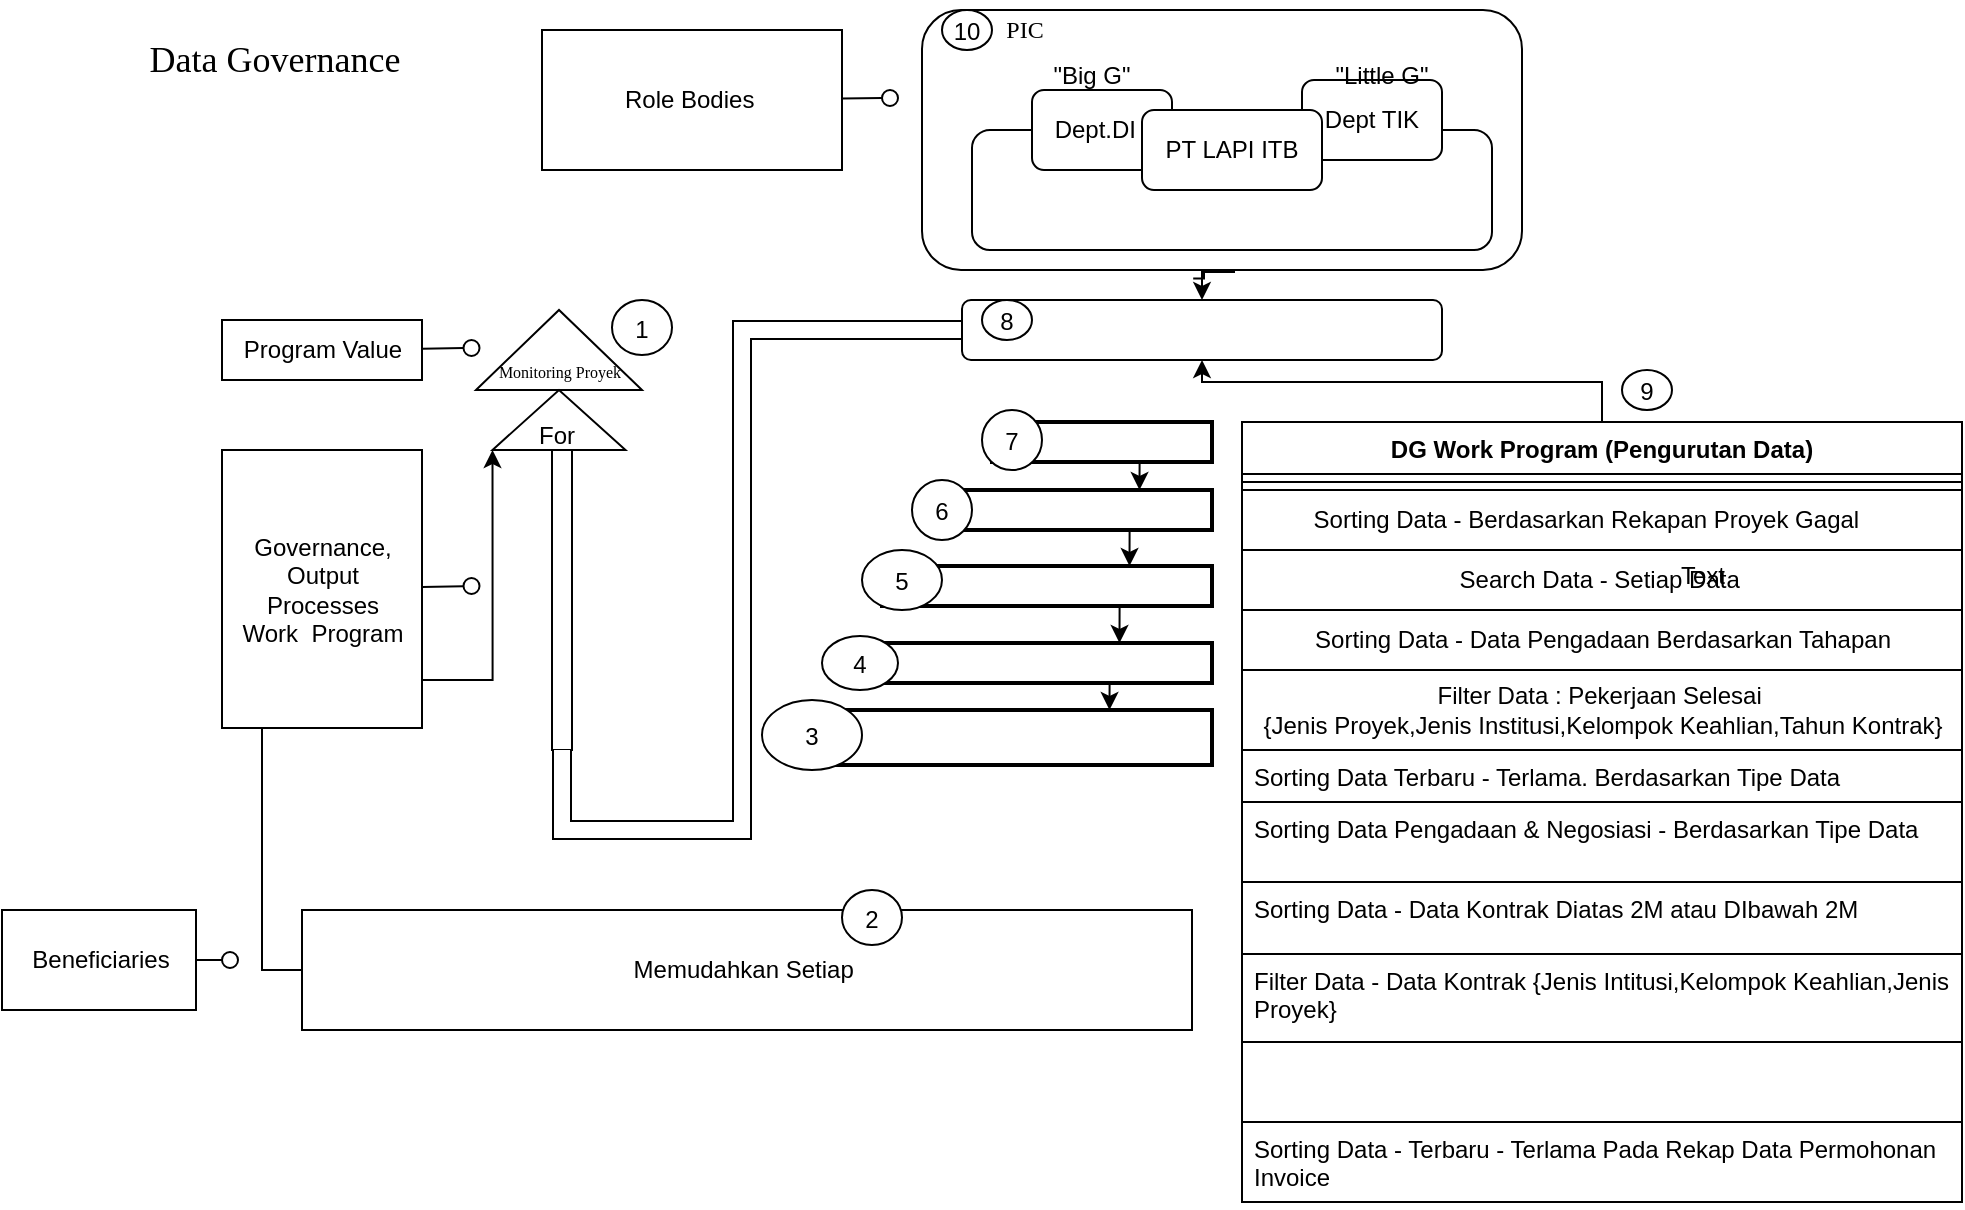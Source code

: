 <mxfile version="24.9.0">
  <diagram name="Page-1" id="YjU8-zHaeqy098PbflD1">
    <mxGraphModel dx="1293" dy="525" grid="1" gridSize="10" guides="1" tooltips="1" connect="1" arrows="1" fold="1" page="1" pageScale="1" pageWidth="850" pageHeight="1100" math="0" shadow="0">
      <root>
        <mxCell id="0" />
        <mxCell id="1" parent="0" />
        <mxCell id="8Xkw_pBzQrpl9iHLKD2P-1" value="&lt;font style=&quot;font-size: 18px;&quot; face=&quot;Times New Roman&quot;&gt;Data Governance&lt;/font&gt;" style="text;html=1;align=center;verticalAlign=middle;whiteSpace=wrap;rounded=0;" parent="1" vertex="1">
          <mxGeometry x="220" y="430" width="133" height="50" as="geometry" />
        </mxCell>
        <mxCell id="8Xkw_pBzQrpl9iHLKD2P-3" value="" style="verticalLabelPosition=bottom;verticalAlign=top;html=1;shape=mxgraph.basic.acute_triangle;dx=0.5;" parent="1" vertex="1">
          <mxGeometry x="387" y="580" width="83" height="40" as="geometry" />
        </mxCell>
        <mxCell id="8Xkw_pBzQrpl9iHLKD2P-4" value="&lt;font face=&quot;Times New Roman&quot; style=&quot;font-size: 8px;&quot;&gt;Monitoring Proyek&lt;/font&gt;" style="text;html=1;align=center;verticalAlign=middle;whiteSpace=wrap;rounded=0;" parent="1" vertex="1">
          <mxGeometry x="388.75" y="610" width="79.5" as="geometry" />
        </mxCell>
        <mxCell id="8Xkw_pBzQrpl9iHLKD2P-11" value="" style="verticalLabelPosition=bottom;verticalAlign=top;html=1;shape=mxgraph.basic.acute_triangle;dx=0.5;" parent="1" vertex="1">
          <mxGeometry x="395.25" y="620" width="66.5" height="30" as="geometry" />
        </mxCell>
        <mxCell id="8Xkw_pBzQrpl9iHLKD2P-17" value="" style="html=1;points=[[0,0,0,0,5],[0,1,0,0,-5],[1,0,0,0,5],[1,1,0,0,-5]];perimeter=orthogonalPerimeter;outlineConnect=0;targetShapes=umlLifeline;portConstraint=eastwest;newEdgeStyle={&quot;curved&quot;:0,&quot;rounded&quot;:0};" parent="1" vertex="1">
          <mxGeometry x="425" y="650" width="10" height="150" as="geometry" />
        </mxCell>
        <mxCell id="8Xkw_pBzQrpl9iHLKD2P-26" value="" style="shape=filledEdge;curved=0;rounded=0;fixDash=1;endArrow=none;strokeWidth=10;fillColor=#ffffff;edgeStyle=orthogonalEdgeStyle;html=1;" parent="1" source="8Xkw_pBzQrpl9iHLKD2P-17" edge="1">
          <mxGeometry width="60" height="40" relative="1" as="geometry">
            <mxPoint x="430" y="810" as="sourcePoint" />
            <mxPoint x="630" y="590" as="targetPoint" />
            <Array as="points">
              <mxPoint x="430" y="840" />
              <mxPoint x="520" y="840" />
              <mxPoint x="520" y="590" />
            </Array>
          </mxGeometry>
        </mxCell>
        <mxCell id="8Xkw_pBzQrpl9iHLKD2P-28" value="" style="rounded=1;whiteSpace=wrap;html=1;fontFamily=Times New Roman;" parent="1" vertex="1">
          <mxGeometry x="630" y="575" width="240" height="30" as="geometry" />
        </mxCell>
        <mxCell id="8Xkw_pBzQrpl9iHLKD2P-35" value="" style="edgeStyle=orthogonalEdgeStyle;rounded=0;orthogonalLoop=1;jettySize=auto;html=1;exitX=0.452;exitY=1.033;exitDx=0;exitDy=0;exitPerimeter=0;" parent="1" source="8Xkw_pBzQrpl9iHLKD2P-30" target="8Xkw_pBzQrpl9iHLKD2P-28" edge="1">
          <mxGeometry relative="1" as="geometry">
            <mxPoint x="765" y="540" as="sourcePoint" />
            <Array as="points">
              <mxPoint x="751" y="540" />
              <mxPoint x="766" y="540" />
              <mxPoint x="766" y="561" />
              <mxPoint x="750" y="561" />
            </Array>
          </mxGeometry>
        </mxCell>
        <mxCell id="8Xkw_pBzQrpl9iHLKD2P-30" value="" style="rounded=1;whiteSpace=wrap;html=1;" parent="1" vertex="1">
          <mxGeometry x="610" y="430" width="300" height="130" as="geometry" />
        </mxCell>
        <mxCell id="8Xkw_pBzQrpl9iHLKD2P-60" style="edgeStyle=orthogonalEdgeStyle;rounded=0;orthogonalLoop=1;jettySize=auto;html=1;exitX=0.5;exitY=0;exitDx=0;exitDy=0;entryX=0.5;entryY=0;entryDx=0;entryDy=0;" parent="1" source="8Xkw_pBzQrpl9iHLKD2P-31" target="8Xkw_pBzQrpl9iHLKD2P-34" edge="1">
          <mxGeometry relative="1" as="geometry" />
        </mxCell>
        <mxCell id="8Xkw_pBzQrpl9iHLKD2P-31" value="" style="rounded=1;whiteSpace=wrap;html=1;" parent="1" vertex="1">
          <mxGeometry x="635" y="490" width="260" height="60" as="geometry" />
        </mxCell>
        <mxCell id="8Xkw_pBzQrpl9iHLKD2P-32" value="Dept.DI&amp;nbsp;&amp;nbsp;" style="rounded=1;whiteSpace=wrap;html=1;" parent="1" vertex="1">
          <mxGeometry x="665" y="470" width="70" height="40" as="geometry" />
        </mxCell>
        <mxCell id="8Xkw_pBzQrpl9iHLKD2P-33" value="Dept TIK" style="rounded=1;whiteSpace=wrap;html=1;" parent="1" vertex="1">
          <mxGeometry x="800" y="465" width="70" height="40" as="geometry" />
        </mxCell>
        <mxCell id="8Xkw_pBzQrpl9iHLKD2P-34" value="PT LAPI ITB" style="rounded=1;whiteSpace=wrap;html=1;" parent="1" vertex="1">
          <mxGeometry x="720" y="480" width="90" height="40" as="geometry" />
        </mxCell>
        <mxCell id="8Xkw_pBzQrpl9iHLKD2P-53" style="edgeStyle=orthogonalEdgeStyle;rounded=0;orthogonalLoop=1;jettySize=auto;html=1;exitX=0.5;exitY=0;exitDx=0;exitDy=0;" parent="1" source="8Xkw_pBzQrpl9iHLKD2P-38" target="8Xkw_pBzQrpl9iHLKD2P-28" edge="1">
          <mxGeometry relative="1" as="geometry" />
        </mxCell>
        <mxCell id="8Xkw_pBzQrpl9iHLKD2P-38" value="DG Work Program (Pengurutan Data)" style="swimlane;fontStyle=1;align=center;verticalAlign=top;childLayout=stackLayout;horizontal=1;startSize=26;horizontalStack=0;resizeParent=1;resizeParentMax=0;resizeLast=0;collapsible=1;marginBottom=0;whiteSpace=wrap;html=1;" parent="1" vertex="1">
          <mxGeometry x="770" y="636" width="360" height="390" as="geometry">
            <mxRectangle x="680" y="700" width="100" height="30" as="alternateBounds" />
          </mxGeometry>
        </mxCell>
        <mxCell id="aRoDKcgYvZoyDMEqq8Cw-15" style="line;strokeWidth=1;fillColor=none;align=left;verticalAlign=middle;spacingTop=-1;spacingLeft=3;spacingRight=3;rotatable=0;labelPosition=right;points=[];portConstraint=eastwest;strokeColor=inherit;" vertex="1" parent="8Xkw_pBzQrpl9iHLKD2P-38">
          <mxGeometry y="26" width="360" height="8" as="geometry" />
        </mxCell>
        <mxCell id="aRoDKcgYvZoyDMEqq8Cw-11" value="Sorting Data - Berdasarkan Rekapan Proyek Gagal&amp;nbsp; &amp;nbsp; &amp;nbsp;" style="text;html=1;align=center;verticalAlign=middle;resizable=0;points=[];autosize=1;strokeColor=default;fillColor=none;" vertex="1" parent="8Xkw_pBzQrpl9iHLKD2P-38">
          <mxGeometry y="34" width="360" height="30" as="geometry" />
        </mxCell>
        <mxCell id="aRoDKcgYvZoyDMEqq8Cw-8" value="Search Data - Setiap Data&amp;nbsp;" style="text;html=1;align=center;verticalAlign=middle;resizable=0;points=[];autosize=1;strokeColor=default;fillColor=none;" vertex="1" parent="8Xkw_pBzQrpl9iHLKD2P-38">
          <mxGeometry y="64" width="360" height="30" as="geometry" />
        </mxCell>
        <mxCell id="aRoDKcgYvZoyDMEqq8Cw-10" value="Sorting Data - Data Pengadaan Berdasarkan Tahapan" style="text;html=1;align=center;verticalAlign=middle;resizable=0;points=[];autosize=1;strokeColor=default;fillColor=none;" vertex="1" parent="8Xkw_pBzQrpl9iHLKD2P-38">
          <mxGeometry y="94" width="360" height="30" as="geometry" />
        </mxCell>
        <mxCell id="aRoDKcgYvZoyDMEqq8Cw-13" value="Filter Data : Pekerjaan Selesai&amp;nbsp;&lt;div&gt;{Jenis Proyek,Jenis Institusi,Kelompok Keahlian,Tahun Kontrak}&lt;/div&gt;" style="text;html=1;align=center;verticalAlign=middle;resizable=0;points=[];autosize=1;strokeColor=none;fillColor=none;" vertex="1" parent="8Xkw_pBzQrpl9iHLKD2P-38">
          <mxGeometry y="124" width="360" height="40" as="geometry" />
        </mxCell>
        <mxCell id="8Xkw_pBzQrpl9iHLKD2P-42" value="Sorting Data Terbaru - Terlama. Berdasarkan Tipe Data&amp;nbsp;" style="text;strokeColor=default;fillColor=none;align=left;verticalAlign=top;spacingLeft=4;spacingRight=4;overflow=hidden;rotatable=0;points=[[0,0.5],[1,0.5]];portConstraint=eastwest;whiteSpace=wrap;html=1;strokeWidth=1;" parent="8Xkw_pBzQrpl9iHLKD2P-38" vertex="1">
          <mxGeometry y="164" width="360" height="26" as="geometry" />
        </mxCell>
        <mxCell id="8Xkw_pBzQrpl9iHLKD2P-43" value="Sorting Data Pengadaan &amp;amp; Negosiasi - Berdasarkan Tipe Data&amp;nbsp;" style="text;align=left;verticalAlign=top;spacingLeft=4;spacingRight=4;overflow=hidden;rotatable=0;points=[[0,0.5],[1,0.5]];portConstraint=eastwest;whiteSpace=wrap;html=1;strokeWidth=1;strokeColor=default;" parent="8Xkw_pBzQrpl9iHLKD2P-38" vertex="1">
          <mxGeometry y="190" width="360" height="40" as="geometry" />
        </mxCell>
        <mxCell id="8Xkw_pBzQrpl9iHLKD2P-41" value="Sorting Data - Data Kontrak Diatas 2M atau DIbawah 2M" style="text;strokeColor=default;fillColor=none;align=left;verticalAlign=top;spacingLeft=4;spacingRight=4;overflow=hidden;rotatable=0;points=[[0,0.5],[1,0.5]];portConstraint=eastwest;whiteSpace=wrap;html=1;strokeWidth=1;" parent="8Xkw_pBzQrpl9iHLKD2P-38" vertex="1">
          <mxGeometry y="230" width="360" height="36" as="geometry" />
        </mxCell>
        <mxCell id="aRoDKcgYvZoyDMEqq8Cw-6" value="Filter Data - Data Kontrak {Jenis Intitusi,Kelompok Keahlian,Jenis Proyek}" style="text;strokeColor=default;fillColor=none;align=left;verticalAlign=top;spacingLeft=4;spacingRight=4;overflow=hidden;rotatable=0;points=[[0,0.5],[1,0.5]];portConstraint=eastwest;whiteSpace=wrap;html=1;strokeWidth=1;" vertex="1" parent="8Xkw_pBzQrpl9iHLKD2P-38">
          <mxGeometry y="266" width="360" height="44" as="geometry" />
        </mxCell>
        <mxCell id="aRoDKcgYvZoyDMEqq8Cw-20" style="text;strokeColor=default;fillColor=none;align=left;verticalAlign=top;spacingLeft=4;spacingRight=4;overflow=hidden;rotatable=0;points=[[0,0.5],[1,0.5]];portConstraint=eastwest;whiteSpace=wrap;html=1;strokeWidth=1;" vertex="1" parent="8Xkw_pBzQrpl9iHLKD2P-38">
          <mxGeometry y="310" width="360" height="40" as="geometry" />
        </mxCell>
        <mxCell id="8Xkw_pBzQrpl9iHLKD2P-44" value="Sorting Data - Terbaru - Terlama Pada Rekap Data Permohonan Invoice&amp;nbsp;" style="text;strokeColor=none;fillColor=none;align=left;verticalAlign=top;spacingLeft=4;spacingRight=4;overflow=hidden;rotatable=0;points=[[0,0.5],[1,0.5]];portConstraint=eastwest;whiteSpace=wrap;html=1;strokeWidth=1;" parent="8Xkw_pBzQrpl9iHLKD2P-38" vertex="1">
          <mxGeometry y="350" width="360" height="40" as="geometry" />
        </mxCell>
        <mxCell id="8Xkw_pBzQrpl9iHLKD2P-54" style="edgeStyle=orthogonalEdgeStyle;rounded=0;orthogonalLoop=1;jettySize=auto;html=1;exitX=0.5;exitY=1;exitDx=0;exitDy=0;entryX=0.75;entryY=0;entryDx=0;entryDy=0;" parent="1" source="8Xkw_pBzQrpl9iHLKD2P-46" target="8Xkw_pBzQrpl9iHLKD2P-47" edge="1">
          <mxGeometry relative="1" as="geometry" />
        </mxCell>
        <mxCell id="8Xkw_pBzQrpl9iHLKD2P-46" value="" style="swimlane;html=1;startSize=20;fontStyle=0;collapsible=0;horizontal=0;swimlaneLine=1;swimlaneFillColor=#ffffff;strokeWidth=2;whiteSpace=wrap;" parent="1" vertex="1">
          <mxGeometry x="645" y="636" width="110" height="20" as="geometry" />
        </mxCell>
        <mxCell id="8Xkw_pBzQrpl9iHLKD2P-85" value="7" style="ellipse;" parent="8Xkw_pBzQrpl9iHLKD2P-46" vertex="1">
          <mxGeometry x="-5" y="-6" width="30" height="30" as="geometry" />
        </mxCell>
        <mxCell id="8Xkw_pBzQrpl9iHLKD2P-55" style="edgeStyle=orthogonalEdgeStyle;rounded=0;orthogonalLoop=1;jettySize=auto;html=1;exitX=0.75;exitY=1;exitDx=0;exitDy=0;entryX=0.75;entryY=0;entryDx=0;entryDy=0;" parent="1" source="8Xkw_pBzQrpl9iHLKD2P-47" target="8Xkw_pBzQrpl9iHLKD2P-48" edge="1">
          <mxGeometry relative="1" as="geometry" />
        </mxCell>
        <mxCell id="8Xkw_pBzQrpl9iHLKD2P-47" value="" style="swimlane;html=1;startSize=20;fontStyle=0;collapsible=0;horizontal=0;swimlaneLine=1;swimlaneFillColor=#ffffff;strokeWidth=2;whiteSpace=wrap;" parent="1" vertex="1">
          <mxGeometry x="610" y="670" width="145" height="20" as="geometry" />
        </mxCell>
        <mxCell id="8Xkw_pBzQrpl9iHLKD2P-56" style="edgeStyle=orthogonalEdgeStyle;rounded=0;orthogonalLoop=1;jettySize=auto;html=1;exitX=0.75;exitY=1;exitDx=0;exitDy=0;entryX=0.75;entryY=0;entryDx=0;entryDy=0;" parent="1" source="8Xkw_pBzQrpl9iHLKD2P-48" target="8Xkw_pBzQrpl9iHLKD2P-49" edge="1">
          <mxGeometry relative="1" as="geometry" />
        </mxCell>
        <mxCell id="8Xkw_pBzQrpl9iHLKD2P-48" value="" style="swimlane;html=1;startSize=20;fontStyle=0;collapsible=0;horizontal=0;swimlaneLine=1;swimlaneFillColor=#ffffff;strokeWidth=2;whiteSpace=wrap;" parent="1" vertex="1">
          <mxGeometry x="590" y="708" width="165" height="20" as="geometry" />
        </mxCell>
        <mxCell id="8Xkw_pBzQrpl9iHLKD2P-57" style="edgeStyle=orthogonalEdgeStyle;rounded=0;orthogonalLoop=1;jettySize=auto;html=1;exitX=0.75;exitY=1;exitDx=0;exitDy=0;entryX=0.75;entryY=0;entryDx=0;entryDy=0;" parent="1" source="8Xkw_pBzQrpl9iHLKD2P-49" target="8Xkw_pBzQrpl9iHLKD2P-50" edge="1">
          <mxGeometry relative="1" as="geometry" />
        </mxCell>
        <mxCell id="8Xkw_pBzQrpl9iHLKD2P-49" value="" style="swimlane;html=1;startSize=20;fontStyle=0;collapsible=0;horizontal=0;swimlaneLine=1;swimlaneFillColor=#ffffff;strokeWidth=2;whiteSpace=wrap;" parent="1" vertex="1">
          <mxGeometry x="570" y="746.5" width="185" height="20" as="geometry" />
        </mxCell>
        <mxCell id="8Xkw_pBzQrpl9iHLKD2P-50" value="" style="swimlane;html=1;startSize=20;fontStyle=0;collapsible=0;horizontal=0;swimlaneLine=1;swimlaneFillColor=#ffffff;strokeWidth=2;whiteSpace=wrap;" parent="1" vertex="1">
          <mxGeometry x="550" y="780" width="205" height="27.5" as="geometry" />
        </mxCell>
        <mxCell id="8Xkw_pBzQrpl9iHLKD2P-51" value="Memudahkan Setiap&amp;nbsp;" style="rounded=0;whiteSpace=wrap;html=1;" parent="1" vertex="1">
          <mxGeometry x="300" y="880" width="445" height="60" as="geometry" />
        </mxCell>
        <mxCell id="8Xkw_pBzQrpl9iHLKD2P-58" style="edgeStyle=orthogonalEdgeStyle;rounded=0;orthogonalLoop=1;jettySize=auto;html=1;exitX=0;exitY=0.5;exitDx=0;exitDy=0;entryX=0;entryY=1;entryDx=0;entryDy=0;entryPerimeter=0;" parent="1" source="8Xkw_pBzQrpl9iHLKD2P-51" target="8Xkw_pBzQrpl9iHLKD2P-11" edge="1">
          <mxGeometry relative="1" as="geometry" />
        </mxCell>
        <mxCell id="8Xkw_pBzQrpl9iHLKD2P-61" value="For" style="text;html=1;align=center;verticalAlign=middle;whiteSpace=wrap;rounded=0;" parent="1" vertex="1">
          <mxGeometry x="400" y="630" width="55" height="26" as="geometry" />
        </mxCell>
        <mxCell id="8Xkw_pBzQrpl9iHLKD2P-63" value="Program Value" style="html=1;rounded=0;" parent="1" vertex="1">
          <mxGeometry x="260" y="585" width="100" height="30" as="geometry" />
        </mxCell>
        <mxCell id="8Xkw_pBzQrpl9iHLKD2P-64" value="" style="endArrow=none;html=1;rounded=0;align=center;verticalAlign=top;endFill=0;labelBackgroundColor=none;endSize=2;" parent="1" source="8Xkw_pBzQrpl9iHLKD2P-63" target="8Xkw_pBzQrpl9iHLKD2P-65" edge="1">
          <mxGeometry relative="1" as="geometry" />
        </mxCell>
        <mxCell id="8Xkw_pBzQrpl9iHLKD2P-65" value="" style="ellipse;html=1;fontSize=11;align=center;fillColor=none;points=[];aspect=fixed;resizable=0;verticalAlign=bottom;labelPosition=center;verticalLabelPosition=top;flipH=1;" parent="1" vertex="1">
          <mxGeometry x="380.75" y="595" width="8" height="8" as="geometry" />
        </mxCell>
        <mxCell id="8Xkw_pBzQrpl9iHLKD2P-70" value="Governance,&lt;br&gt;Output&lt;br&gt;Processes&lt;br&gt;Work&amp;nbsp; Program" style="html=1;rounded=0;" parent="1" vertex="1">
          <mxGeometry x="260" y="650" width="100" height="139" as="geometry" />
        </mxCell>
        <mxCell id="8Xkw_pBzQrpl9iHLKD2P-71" value="" style="endArrow=none;html=1;rounded=0;align=center;verticalAlign=top;endFill=0;labelBackgroundColor=none;endSize=2;" parent="1" source="8Xkw_pBzQrpl9iHLKD2P-70" target="8Xkw_pBzQrpl9iHLKD2P-72" edge="1">
          <mxGeometry relative="1" as="geometry" />
        </mxCell>
        <mxCell id="8Xkw_pBzQrpl9iHLKD2P-72" value="" style="ellipse;html=1;fontSize=11;align=center;fillColor=none;points=[];aspect=fixed;resizable=0;verticalAlign=bottom;labelPosition=center;verticalLabelPosition=top;flipH=1;" parent="1" vertex="1">
          <mxGeometry x="380.75" y="714" width="8" height="8" as="geometry" />
        </mxCell>
        <mxCell id="8Xkw_pBzQrpl9iHLKD2P-75" value="Beneficiaries" style="html=1;rounded=0;" parent="1" vertex="1">
          <mxGeometry x="150" y="880" width="97" height="50" as="geometry" />
        </mxCell>
        <mxCell id="8Xkw_pBzQrpl9iHLKD2P-76" value="" style="endArrow=none;html=1;rounded=0;align=center;verticalAlign=top;endFill=0;labelBackgroundColor=none;endSize=2;" parent="1" source="8Xkw_pBzQrpl9iHLKD2P-75" target="8Xkw_pBzQrpl9iHLKD2P-77" edge="1">
          <mxGeometry relative="1" as="geometry" />
        </mxCell>
        <mxCell id="8Xkw_pBzQrpl9iHLKD2P-77" value="" style="ellipse;html=1;fontSize=11;align=center;fillColor=none;points=[];aspect=fixed;resizable=0;verticalAlign=bottom;labelPosition=center;verticalLabelPosition=top;flipH=1;" parent="1" vertex="1">
          <mxGeometry x="260" y="901" width="8" height="8" as="geometry" />
        </mxCell>
        <mxCell id="8Xkw_pBzQrpl9iHLKD2P-78" value="Role Bodies&amp;nbsp;" style="html=1;rounded=0;" parent="1" vertex="1">
          <mxGeometry x="420" y="440" width="150" height="70" as="geometry" />
        </mxCell>
        <mxCell id="8Xkw_pBzQrpl9iHLKD2P-79" value="" style="endArrow=none;html=1;rounded=0;align=center;verticalAlign=top;endFill=0;labelBackgroundColor=none;endSize=2;" parent="1" source="8Xkw_pBzQrpl9iHLKD2P-78" target="8Xkw_pBzQrpl9iHLKD2P-80" edge="1">
          <mxGeometry relative="1" as="geometry" />
        </mxCell>
        <mxCell id="8Xkw_pBzQrpl9iHLKD2P-80" value="" style="ellipse;html=1;fontSize=11;align=center;fillColor=none;points=[];aspect=fixed;resizable=0;verticalAlign=bottom;labelPosition=center;verticalLabelPosition=top;flipH=1;" parent="1" vertex="1">
          <mxGeometry x="590" y="470" width="8" height="8" as="geometry" />
        </mxCell>
        <mxCell id="8Xkw_pBzQrpl9iHLKD2P-81" value="10" style="ellipse;" parent="1" vertex="1">
          <mxGeometry x="620" y="430" width="25" height="20" as="geometry" />
        </mxCell>
        <mxCell id="8Xkw_pBzQrpl9iHLKD2P-82" value="8" style="ellipse;" parent="1" vertex="1">
          <mxGeometry x="640" y="575" width="25" height="20" as="geometry" />
        </mxCell>
        <mxCell id="8Xkw_pBzQrpl9iHLKD2P-83" value="9" style="ellipse;" parent="1" vertex="1">
          <mxGeometry x="960" y="610" width="25" height="20" as="geometry" />
        </mxCell>
        <mxCell id="8Xkw_pBzQrpl9iHLKD2P-86" value="6" style="ellipse;" parent="1" vertex="1">
          <mxGeometry x="605" y="665" width="30" height="30" as="geometry" />
        </mxCell>
        <mxCell id="8Xkw_pBzQrpl9iHLKD2P-87" value="5" style="ellipse;" parent="1" vertex="1">
          <mxGeometry x="580" y="700" width="40" height="30" as="geometry" />
        </mxCell>
        <mxCell id="8Xkw_pBzQrpl9iHLKD2P-89" value="3" style="ellipse;" parent="1" vertex="1">
          <mxGeometry x="530" y="775" width="50" height="35" as="geometry" />
        </mxCell>
        <mxCell id="8Xkw_pBzQrpl9iHLKD2P-88" value="4" style="ellipse;" parent="1" vertex="1">
          <mxGeometry x="560" y="743" width="38" height="27" as="geometry" />
        </mxCell>
        <mxCell id="8Xkw_pBzQrpl9iHLKD2P-91" value="2" style="ellipse;" parent="1" vertex="1">
          <mxGeometry x="570" y="870" width="30" height="27.5" as="geometry" />
        </mxCell>
        <mxCell id="8Xkw_pBzQrpl9iHLKD2P-92" value="1" style="ellipse;" parent="1" vertex="1">
          <mxGeometry x="455" y="575" width="30" height="27.5" as="geometry" />
        </mxCell>
        <mxCell id="aRoDKcgYvZoyDMEqq8Cw-1" value="&lt;font face=&quot;Times New Roman&quot;&gt;PIC&amp;nbsp;&lt;/font&gt;" style="text;html=1;align=center;verticalAlign=middle;whiteSpace=wrap;rounded=0;" vertex="1" parent="1">
          <mxGeometry x="632.5" y="425" width="60" height="30" as="geometry" />
        </mxCell>
        <mxCell id="aRoDKcgYvZoyDMEqq8Cw-3" value="&quot;Big G&quot;" style="text;html=1;align=center;verticalAlign=middle;whiteSpace=wrap;rounded=0;" vertex="1" parent="1">
          <mxGeometry x="665" y="448" width="60" height="30" as="geometry" />
        </mxCell>
        <mxCell id="aRoDKcgYvZoyDMEqq8Cw-4" value="&quot;Little G&quot;" style="text;html=1;align=center;verticalAlign=middle;whiteSpace=wrap;rounded=0;" vertex="1" parent="1">
          <mxGeometry x="810" y="448" width="60" height="30" as="geometry" />
        </mxCell>
        <mxCell id="aRoDKcgYvZoyDMEqq8Cw-19" value="Text" style="text;html=1;align=center;verticalAlign=middle;resizable=0;points=[];autosize=1;strokeColor=none;fillColor=none;" vertex="1" parent="1">
          <mxGeometry x="975" y="698" width="50" height="30" as="geometry" />
        </mxCell>
      </root>
    </mxGraphModel>
  </diagram>
</mxfile>
